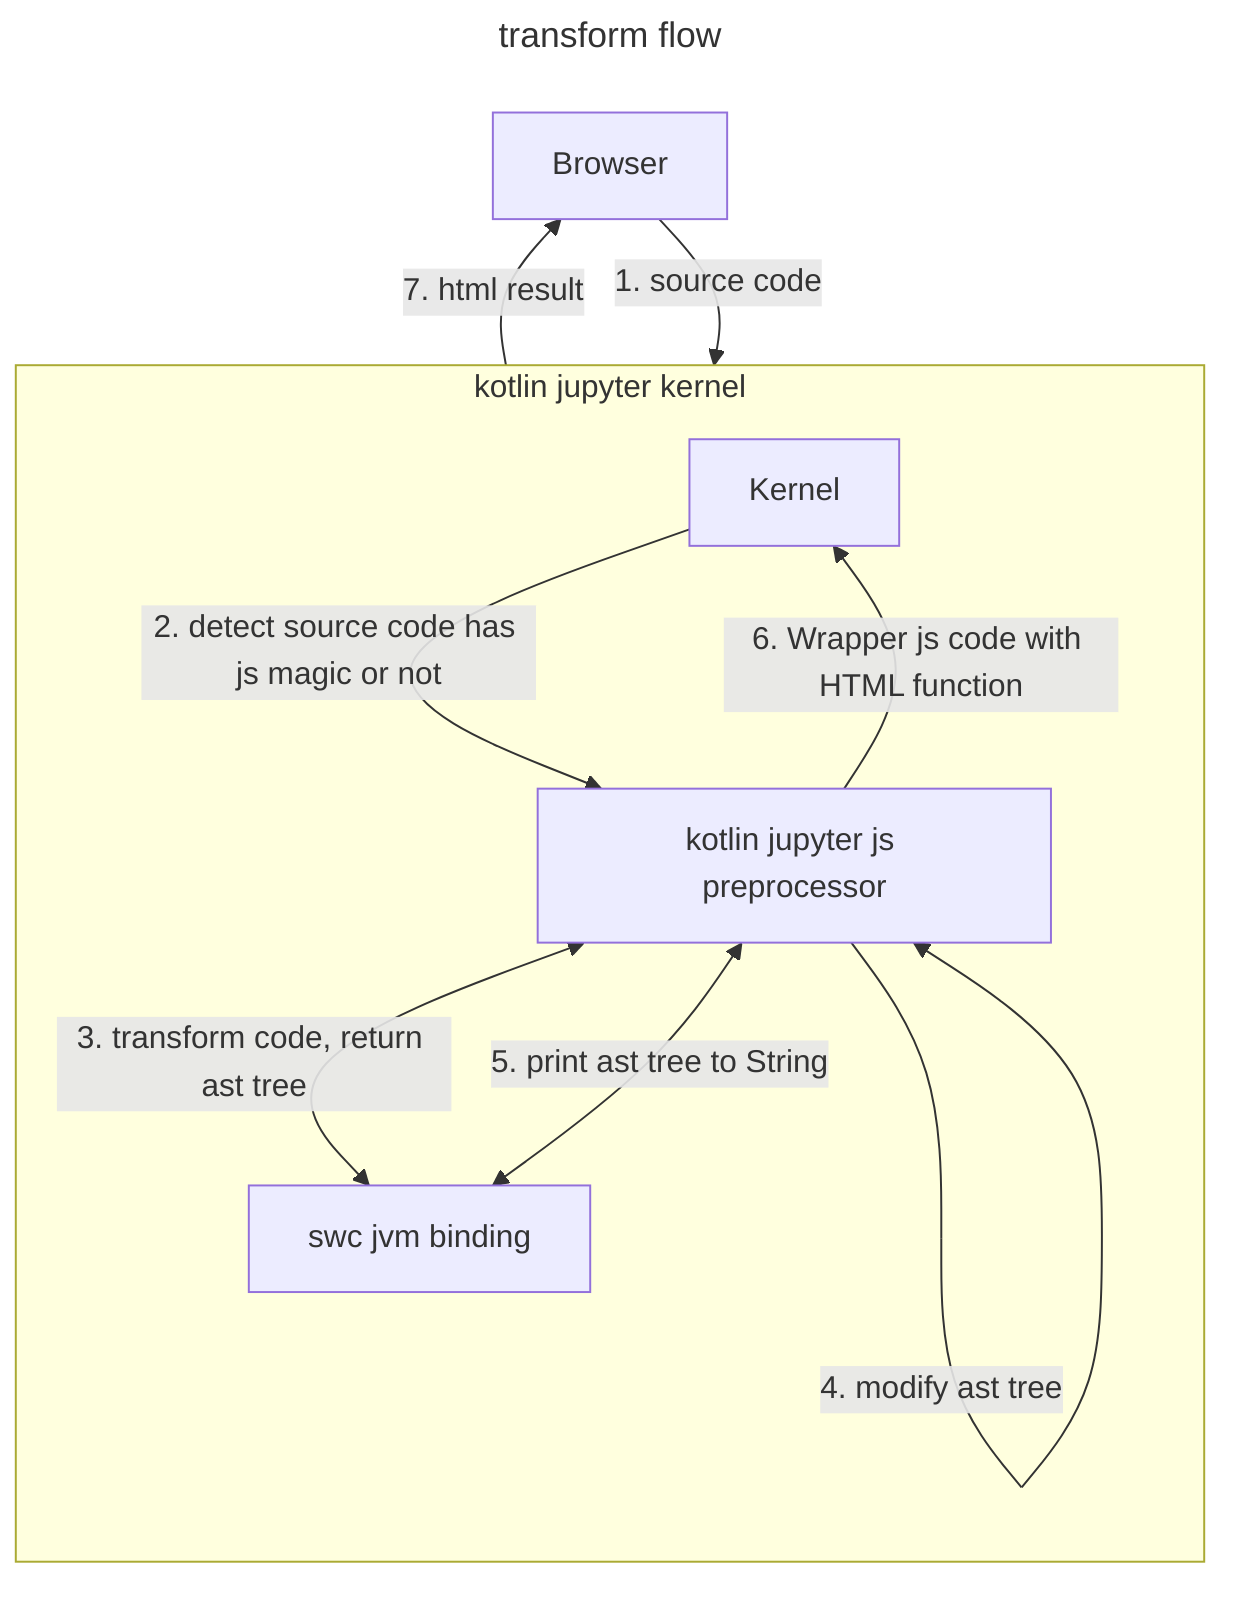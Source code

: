 ---
title: transform flow
---

flowchart BT
    Browser
    Browser --1. source code--> Kotlin
    Kotlin --7. html result-->  Browser
    subgraph Kotlin[kotlin jupyter kernel]
        Kernel
        Processor[kotlin jupyter js preprocessor]
        swc[swc jvm binding]
        Kernel --2. detect source code has js magic or not--> Processor

        Processor <-- 3. transform code, return ast tree--> swc
        Processor -- 4. modify ast tree--> Processor
        Processor <-- 5. print ast tree to String--> swc
        Processor --6. Wrapper js code with HTML function--> Kernel
    end